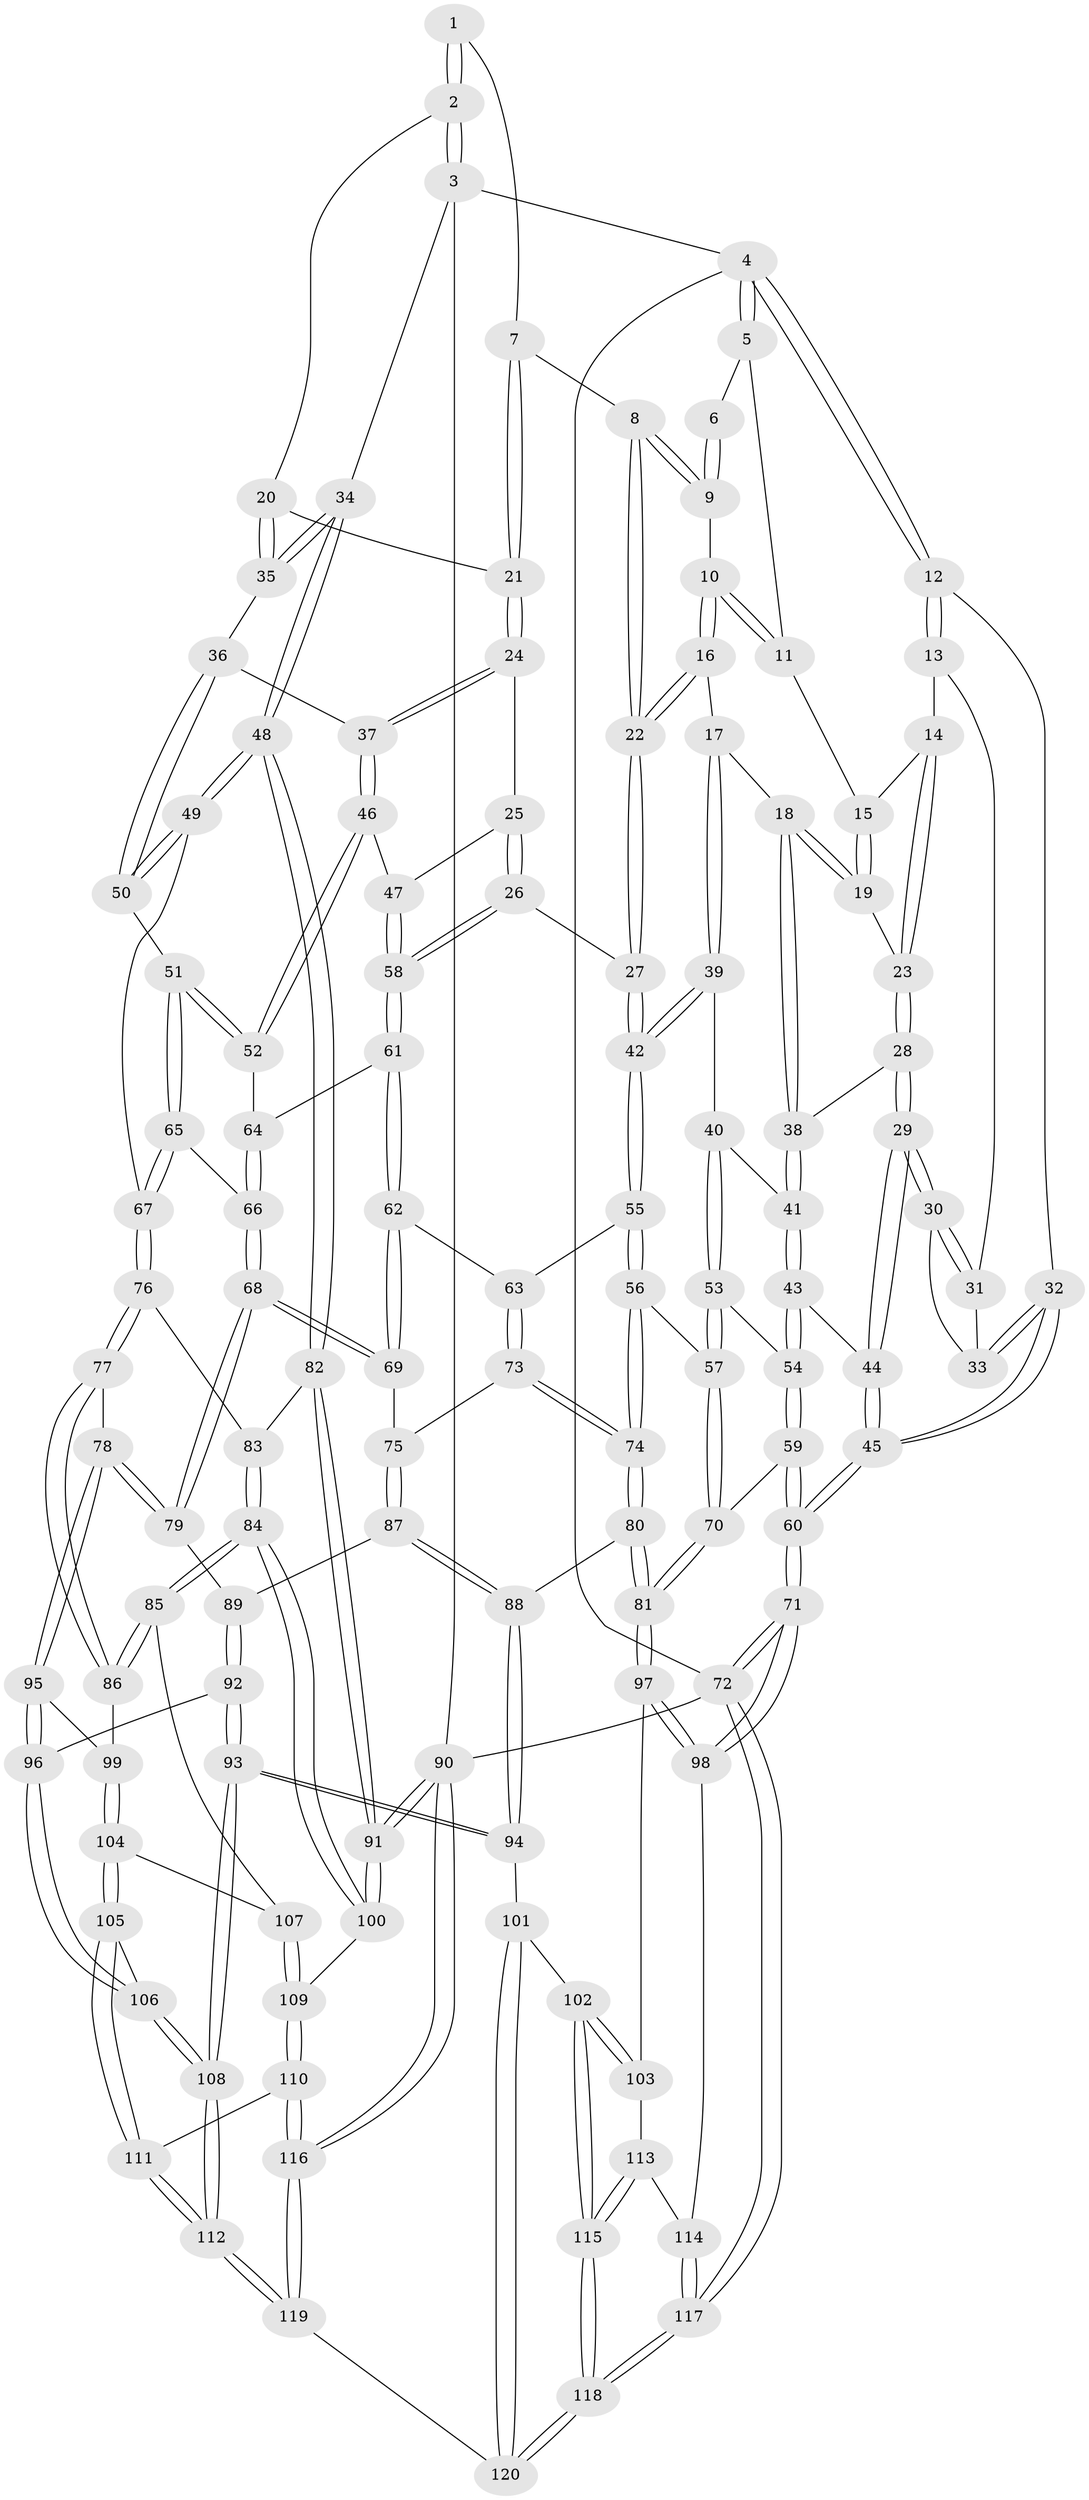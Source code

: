 // Generated by graph-tools (version 1.1) at 2025/16/03/09/25 04:16:51]
// undirected, 120 vertices, 297 edges
graph export_dot {
graph [start="1"]
  node [color=gray90,style=filled];
  1 [pos="+0.6968603550482212+0"];
  2 [pos="+1+0"];
  3 [pos="+1+0"];
  4 [pos="+0+0"];
  5 [pos="+0.24684295607901074+0"];
  6 [pos="+0.43590711988897235+0"];
  7 [pos="+0.657767116299718+0.12048692676075246"];
  8 [pos="+0.5567206573592673+0.13559932205086817"];
  9 [pos="+0.4875304601179875+0.053285043994422264"];
  10 [pos="+0.35753385129978393+0.1795914341498475"];
  11 [pos="+0.24391390452223938+0"];
  12 [pos="+0+0"];
  13 [pos="+0.12763839768190355+0.18736044528062265"];
  14 [pos="+0.16553059305409742+0.1745273177826524"];
  15 [pos="+0.23711322050951897+0"];
  16 [pos="+0.33657989796756715+0.2149109588787312"];
  17 [pos="+0.320519753566767+0.2266532346166101"];
  18 [pos="+0.3046878137116504+0.22607765949514616"];
  19 [pos="+0.29859100112708375+0.22381023152858506"];
  20 [pos="+0.8535845105122626+0.11964151160730507"];
  21 [pos="+0.7883750972349516+0.1529871780819839"];
  22 [pos="+0.543900246712864+0.25162648812076444"];
  23 [pos="+0.28085379369847374+0.22295516630671966"];
  24 [pos="+0.7311133571754305+0.2870761808009671"];
  25 [pos="+0.6606265936659628+0.3122258691169422"];
  26 [pos="+0.5924722524417246+0.33525923497941257"];
  27 [pos="+0.5598971914069522+0.31733535499527904"];
  28 [pos="+0.17811531511160417+0.31755954772638145"];
  29 [pos="+0.14103151659098956+0.34341246366851386"];
  30 [pos="+0.13385004550334387+0.3261233352811327"];
  31 [pos="+0.12706189147555058+0.1913198012548524"];
  32 [pos="+0+0.2864509986610175"];
  33 [pos="+0.03652857808641796+0.2806594660930094"];
  34 [pos="+1+0.4061741906773713"];
  35 [pos="+0.9204342498255139+0.2822458452649325"];
  36 [pos="+0.8539960657651342+0.3573220567496529"];
  37 [pos="+0.7893385320512911+0.35287998550255306"];
  38 [pos="+0.2680457209867051+0.3235619363808289"];
  39 [pos="+0.3888469101351695+0.3553178128276029"];
  40 [pos="+0.2891178561051201+0.3992027118963297"];
  41 [pos="+0.26018376675285465+0.37730132365474944"];
  42 [pos="+0.44201012356007513+0.38312948086058407"];
  43 [pos="+0.1572828914459561+0.3782599299596505"];
  44 [pos="+0.1396928348384945+0.3667653277351953"];
  45 [pos="+0+0.5338061606181085"];
  46 [pos="+0.7664833314469807+0.4221412008953841"];
  47 [pos="+0.7447217026960062+0.4214843599147664"];
  48 [pos="+1+0.40874280214154557"];
  49 [pos="+0.9163351435593403+0.45100984096041574"];
  50 [pos="+0.8817295022072417+0.411712951091556"];
  51 [pos="+0.781670029385539+0.45652292308075587"];
  52 [pos="+0.7728705397182328+0.4431442526926496"];
  53 [pos="+0.284178228861818+0.4934084311695565"];
  54 [pos="+0.18663898310163105+0.44363696287685567"];
  55 [pos="+0.429329807435917+0.48126660643624153"];
  56 [pos="+0.32170315426116325+0.5242321044050239"];
  57 [pos="+0.2930347621200198+0.5141946385627575"];
  58 [pos="+0.622608895882231+0.42264156103312195"];
  59 [pos="+0.11427890342169642+0.6140450996341792"];
  60 [pos="+0+0.6169372025902372"];
  61 [pos="+0.6230043508855139+0.453678950825053"];
  62 [pos="+0.6157666144899498+0.49312344501699273"];
  63 [pos="+0.4497015506109242+0.5026219302594547"];
  64 [pos="+0.7169979622584508+0.4719922202618541"];
  65 [pos="+0.804330668492058+0.5277139937981566"];
  66 [pos="+0.7475359651688834+0.5458325593102583"];
  67 [pos="+0.8507055123414087+0.5458694940354228"];
  68 [pos="+0.6664747484748943+0.5884011142736131"];
  69 [pos="+0.6219684445568198+0.5153285088387921"];
  70 [pos="+0.13865660124679793+0.6189983361927075"];
  71 [pos="+0+0.7140366165514426"];
  72 [pos="+0+1"];
  73 [pos="+0.4619602904001437+0.5459056897389375"];
  74 [pos="+0.35140819655219574+0.6396215891416407"];
  75 [pos="+0.4895619776142616+0.5953585889556064"];
  76 [pos="+0.8561476393111629+0.5575427171884157"];
  77 [pos="+0.8436458099297699+0.6503341417066419"];
  78 [pos="+0.6785937529969348+0.6587139773386969"];
  79 [pos="+0.6606772481404174+0.6418536257259918"];
  80 [pos="+0.3534015724393224+0.6850626980743889"];
  81 [pos="+0.27745076179590755+0.7414395035239784"];
  82 [pos="+1+0.5150786576724925"];
  83 [pos="+0.9212888633724686+0.5731798810113227"];
  84 [pos="+1+0.7398397906327475"];
  85 [pos="+0.9899867302694711+0.7382607442018496"];
  86 [pos="+0.8645221004877512+0.6914086391136164"];
  87 [pos="+0.4979544985662959+0.6567956072632511"];
  88 [pos="+0.45960698781254183+0.6942415233547825"];
  89 [pos="+0.612767588191977+0.6625153618603752"];
  90 [pos="+1+1"];
  91 [pos="+1+0.7873788085278841"];
  92 [pos="+0.5791857518884423+0.7949119935470418"];
  93 [pos="+0.5362348288267275+0.8571583902615784"];
  94 [pos="+0.5034340671587081+0.8445109057163687"];
  95 [pos="+0.6969297144730795+0.7064971392737295"];
  96 [pos="+0.6989952701460114+0.7620349476130496"];
  97 [pos="+0.2772467696554771+0.7443728575873243"];
  98 [pos="+0.08922609312077932+0.8310830871720088"];
  99 [pos="+0.8222711024538929+0.7394685306496619"];
  100 [pos="+1+0.7585948274125288"];
  101 [pos="+0.4171440337055644+0.8734768303820574"];
  102 [pos="+0.33072015141754135+0.8730392173080865"];
  103 [pos="+0.29102955763752675+0.7996224087213083"];
  104 [pos="+0.8104548881480961+0.7844588986909353"];
  105 [pos="+0.7489753070316184+0.8192036702076523"];
  106 [pos="+0.7189645454816105+0.810796187289676"];
  107 [pos="+0.8575530316528176+0.8232779736562739"];
  108 [pos="+0.5983368649928409+0.9285807696301233"];
  109 [pos="+0.8617701481772583+0.878544276898745"];
  110 [pos="+0.847433924612104+0.9356017125315541"];
  111 [pos="+0.7918113165744274+0.9034763617613625"];
  112 [pos="+0.607124105089356+0.9607406240448919"];
  113 [pos="+0.1517749512493752+0.8855819355133228"];
  114 [pos="+0.13345113223163213+0.8861227633568031"];
  115 [pos="+0.29248178337992614+0.9597302294575097"];
  116 [pos="+1+1"];
  117 [pos="+0.06738810306431377+1"];
  118 [pos="+0.24608030106342552+1"];
  119 [pos="+0.6085864837058925+1"];
  120 [pos="+0.48328880477819197+1"];
  1 -- 2;
  1 -- 2;
  1 -- 7;
  2 -- 3;
  2 -- 3;
  2 -- 20;
  3 -- 4;
  3 -- 34;
  3 -- 90;
  4 -- 5;
  4 -- 5;
  4 -- 12;
  4 -- 12;
  4 -- 72;
  5 -- 6;
  5 -- 11;
  6 -- 9;
  6 -- 9;
  7 -- 8;
  7 -- 21;
  7 -- 21;
  8 -- 9;
  8 -- 9;
  8 -- 22;
  8 -- 22;
  9 -- 10;
  10 -- 11;
  10 -- 11;
  10 -- 16;
  10 -- 16;
  11 -- 15;
  12 -- 13;
  12 -- 13;
  12 -- 32;
  13 -- 14;
  13 -- 31;
  14 -- 15;
  14 -- 23;
  14 -- 23;
  15 -- 19;
  15 -- 19;
  16 -- 17;
  16 -- 22;
  16 -- 22;
  17 -- 18;
  17 -- 39;
  17 -- 39;
  18 -- 19;
  18 -- 19;
  18 -- 38;
  18 -- 38;
  19 -- 23;
  20 -- 21;
  20 -- 35;
  20 -- 35;
  21 -- 24;
  21 -- 24;
  22 -- 27;
  22 -- 27;
  23 -- 28;
  23 -- 28;
  24 -- 25;
  24 -- 37;
  24 -- 37;
  25 -- 26;
  25 -- 26;
  25 -- 47;
  26 -- 27;
  26 -- 58;
  26 -- 58;
  27 -- 42;
  27 -- 42;
  28 -- 29;
  28 -- 29;
  28 -- 38;
  29 -- 30;
  29 -- 30;
  29 -- 44;
  29 -- 44;
  30 -- 31;
  30 -- 31;
  30 -- 33;
  31 -- 33;
  32 -- 33;
  32 -- 33;
  32 -- 45;
  32 -- 45;
  34 -- 35;
  34 -- 35;
  34 -- 48;
  34 -- 48;
  35 -- 36;
  36 -- 37;
  36 -- 50;
  36 -- 50;
  37 -- 46;
  37 -- 46;
  38 -- 41;
  38 -- 41;
  39 -- 40;
  39 -- 42;
  39 -- 42;
  40 -- 41;
  40 -- 53;
  40 -- 53;
  41 -- 43;
  41 -- 43;
  42 -- 55;
  42 -- 55;
  43 -- 44;
  43 -- 54;
  43 -- 54;
  44 -- 45;
  44 -- 45;
  45 -- 60;
  45 -- 60;
  46 -- 47;
  46 -- 52;
  46 -- 52;
  47 -- 58;
  47 -- 58;
  48 -- 49;
  48 -- 49;
  48 -- 82;
  48 -- 82;
  49 -- 50;
  49 -- 50;
  49 -- 67;
  50 -- 51;
  51 -- 52;
  51 -- 52;
  51 -- 65;
  51 -- 65;
  52 -- 64;
  53 -- 54;
  53 -- 57;
  53 -- 57;
  54 -- 59;
  54 -- 59;
  55 -- 56;
  55 -- 56;
  55 -- 63;
  56 -- 57;
  56 -- 74;
  56 -- 74;
  57 -- 70;
  57 -- 70;
  58 -- 61;
  58 -- 61;
  59 -- 60;
  59 -- 60;
  59 -- 70;
  60 -- 71;
  60 -- 71;
  61 -- 62;
  61 -- 62;
  61 -- 64;
  62 -- 63;
  62 -- 69;
  62 -- 69;
  63 -- 73;
  63 -- 73;
  64 -- 66;
  64 -- 66;
  65 -- 66;
  65 -- 67;
  65 -- 67;
  66 -- 68;
  66 -- 68;
  67 -- 76;
  67 -- 76;
  68 -- 69;
  68 -- 69;
  68 -- 79;
  68 -- 79;
  69 -- 75;
  70 -- 81;
  70 -- 81;
  71 -- 72;
  71 -- 72;
  71 -- 98;
  71 -- 98;
  72 -- 117;
  72 -- 117;
  72 -- 90;
  73 -- 74;
  73 -- 74;
  73 -- 75;
  74 -- 80;
  74 -- 80;
  75 -- 87;
  75 -- 87;
  76 -- 77;
  76 -- 77;
  76 -- 83;
  77 -- 78;
  77 -- 86;
  77 -- 86;
  78 -- 79;
  78 -- 79;
  78 -- 95;
  78 -- 95;
  79 -- 89;
  80 -- 81;
  80 -- 81;
  80 -- 88;
  81 -- 97;
  81 -- 97;
  82 -- 83;
  82 -- 91;
  82 -- 91;
  83 -- 84;
  83 -- 84;
  84 -- 85;
  84 -- 85;
  84 -- 100;
  84 -- 100;
  85 -- 86;
  85 -- 86;
  85 -- 107;
  86 -- 99;
  87 -- 88;
  87 -- 88;
  87 -- 89;
  88 -- 94;
  88 -- 94;
  89 -- 92;
  89 -- 92;
  90 -- 91;
  90 -- 91;
  90 -- 116;
  90 -- 116;
  91 -- 100;
  91 -- 100;
  92 -- 93;
  92 -- 93;
  92 -- 96;
  93 -- 94;
  93 -- 94;
  93 -- 108;
  93 -- 108;
  94 -- 101;
  95 -- 96;
  95 -- 96;
  95 -- 99;
  96 -- 106;
  96 -- 106;
  97 -- 98;
  97 -- 98;
  97 -- 103;
  98 -- 114;
  99 -- 104;
  99 -- 104;
  100 -- 109;
  101 -- 102;
  101 -- 120;
  101 -- 120;
  102 -- 103;
  102 -- 103;
  102 -- 115;
  102 -- 115;
  103 -- 113;
  104 -- 105;
  104 -- 105;
  104 -- 107;
  105 -- 106;
  105 -- 111;
  105 -- 111;
  106 -- 108;
  106 -- 108;
  107 -- 109;
  107 -- 109;
  108 -- 112;
  108 -- 112;
  109 -- 110;
  109 -- 110;
  110 -- 111;
  110 -- 116;
  110 -- 116;
  111 -- 112;
  111 -- 112;
  112 -- 119;
  112 -- 119;
  113 -- 114;
  113 -- 115;
  113 -- 115;
  114 -- 117;
  114 -- 117;
  115 -- 118;
  115 -- 118;
  116 -- 119;
  116 -- 119;
  117 -- 118;
  117 -- 118;
  118 -- 120;
  118 -- 120;
  119 -- 120;
}
